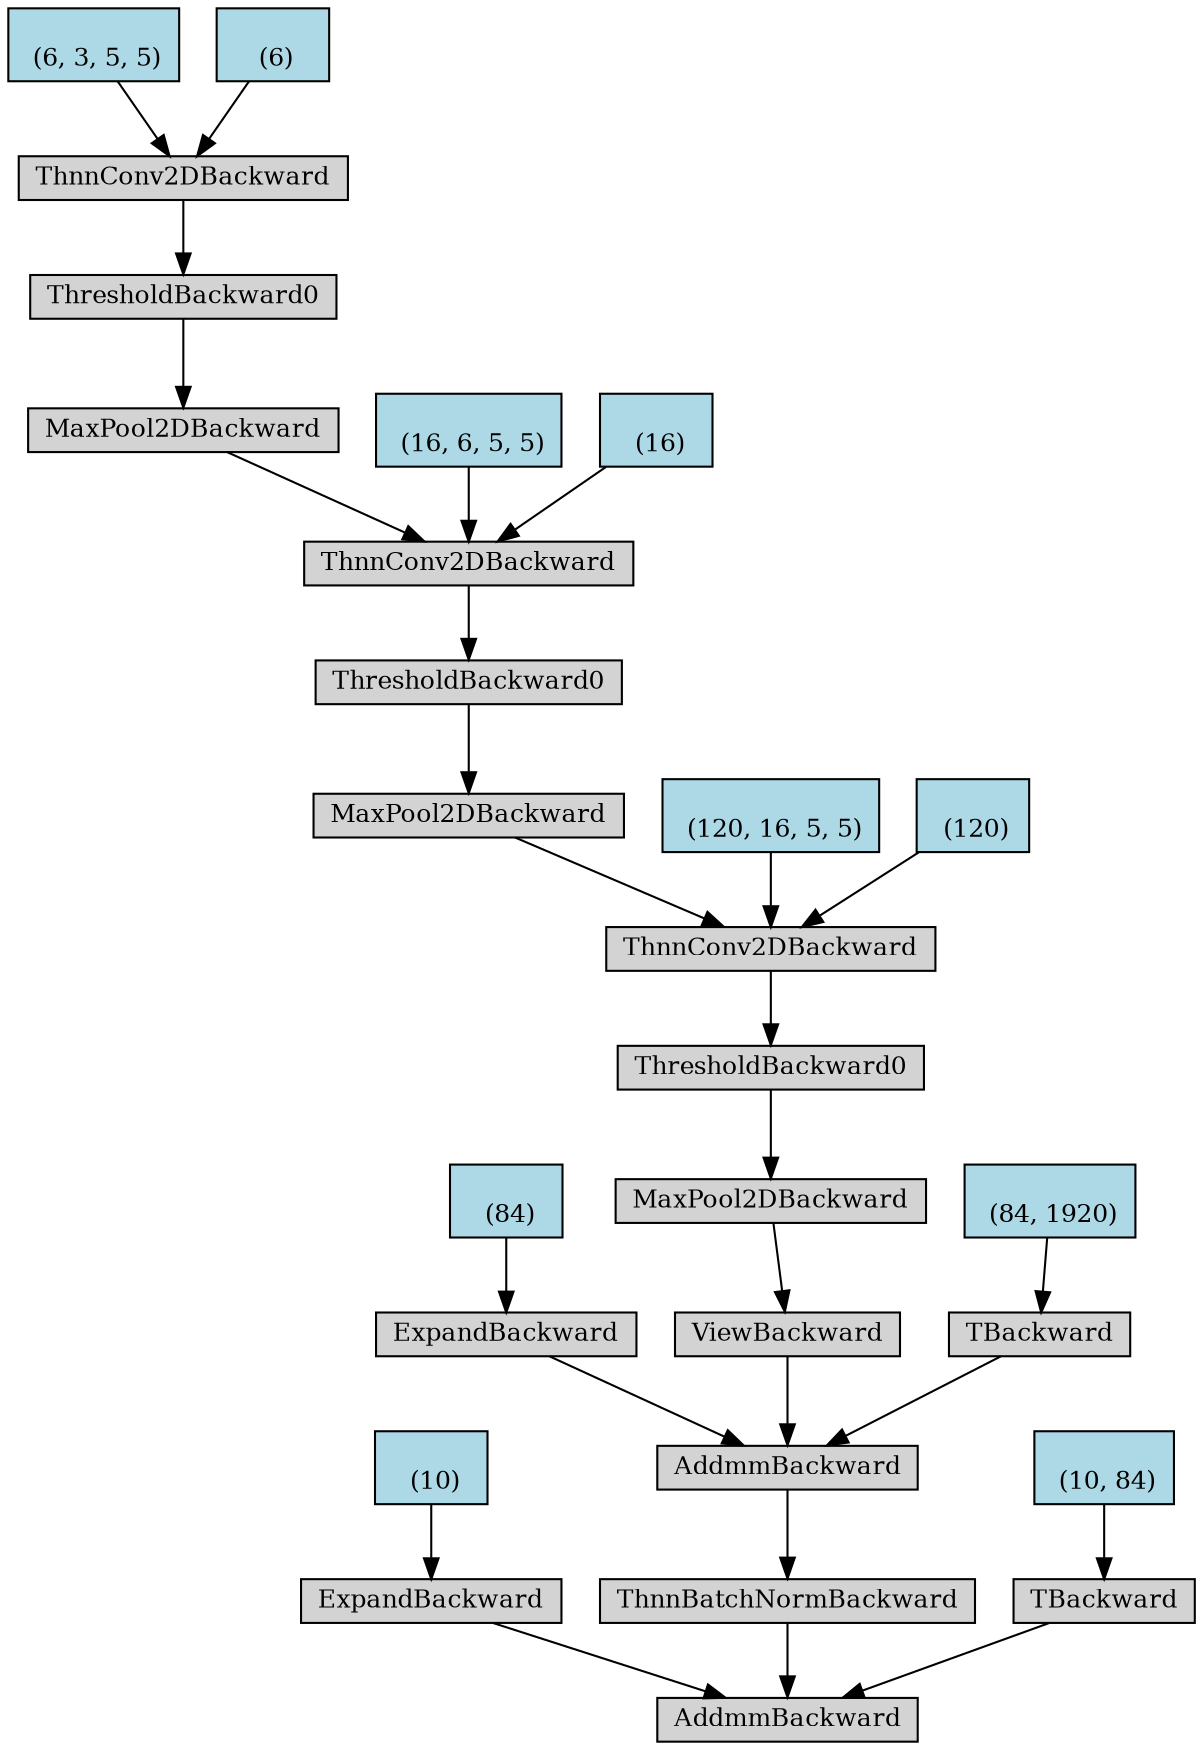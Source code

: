 digraph {
	graph [size="12,12"]
	node [align=left fontsize=12 height=0.2 ranksep=0.1 shape=box style=filled]
	2270887467664 [label=AddmmBackward]
	2270887466656 -> 2270887467664
	2270887466656 [label=ExpandBackward]
	2270887467216 -> 2270887466656
	2270887467216 [label="
 (10)" fillcolor=lightblue]
	2270887468840 -> 2270887467664
	2270887468840 [label=ThnnBatchNormBackward]
	2270887466600 -> 2270887468840
	2270887466600 [label=AddmmBackward]
	2270887466376 -> 2270887466600
	2270887466376 [label=ExpandBackward]
	2270887468952 -> 2270887466376
	2270887468952 [label="
 (84)" fillcolor=lightblue]
	2270887466432 -> 2270887466600
	2270887466432 [label=ViewBackward]
	2270767658600 -> 2270887466432
	2270767658600 [label=MaxPool2DBackward]
	2270767660616 -> 2270767658600
	2270767660616 [label=ThresholdBackward0]
	2270767659104 -> 2270767660616
	2270767659104 [label=ThnnConv2DBackward]
	2270767658992 -> 2270767659104
	2270767658992 [label=MaxPool2DBackward]
	2270767660840 -> 2270767658992
	2270767660840 [label=ThresholdBackward0]
	2270767659328 -> 2270767660840
	2270767659328 [label=ThnnConv2DBackward]
	2270767660280 -> 2270767659328
	2270767660280 [label=MaxPool2DBackward]
	2270767658432 -> 2270767660280
	2270767658432 [label=ThresholdBackward0]
	2270767659272 -> 2270767658432
	2270767659272 [label=ThnnConv2DBackward]
	2270767657704 -> 2270767659272
	2270767657704 [label="
 (6, 3, 5, 5)" fillcolor=lightblue]
	2270767659944 -> 2270767659272
	2270767659944 [label="
 (6)" fillcolor=lightblue]
	2270767658208 -> 2270767659328
	2270767658208 [label="
 (16, 6, 5, 5)" fillcolor=lightblue]
	2270767657480 -> 2270767659328
	2270767657480 [label="
 (16)" fillcolor=lightblue]
	2270767660672 -> 2270767659104
	2270767660672 [label="
 (120, 16, 5, 5)" fillcolor=lightblue]
	2270767658264 -> 2270767659104
	2270767658264 [label="
 (120)" fillcolor=lightblue]
	2270887466152 -> 2270887466600
	2270887466152 [label=TBackward]
	2270767660728 -> 2270887466152
	2270767660728 [label="
 (84, 1920)" fillcolor=lightblue]
	2270887468616 -> 2270887467664
	2270887468616 [label=TBackward]
	2270887465760 -> 2270887468616
	2270887465760 [label="
 (10, 84)" fillcolor=lightblue]
}
